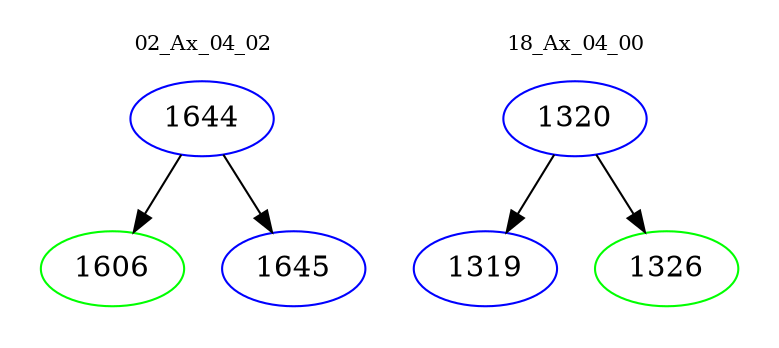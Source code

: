 digraph{
subgraph cluster_0 {
color = white
label = "02_Ax_04_02";
fontsize=10;
T0_1644 [label="1644", color="blue"]
T0_1644 -> T0_1606 [color="black"]
T0_1606 [label="1606", color="green"]
T0_1644 -> T0_1645 [color="black"]
T0_1645 [label="1645", color="blue"]
}
subgraph cluster_1 {
color = white
label = "18_Ax_04_00";
fontsize=10;
T1_1320 [label="1320", color="blue"]
T1_1320 -> T1_1319 [color="black"]
T1_1319 [label="1319", color="blue"]
T1_1320 -> T1_1326 [color="black"]
T1_1326 [label="1326", color="green"]
}
}

